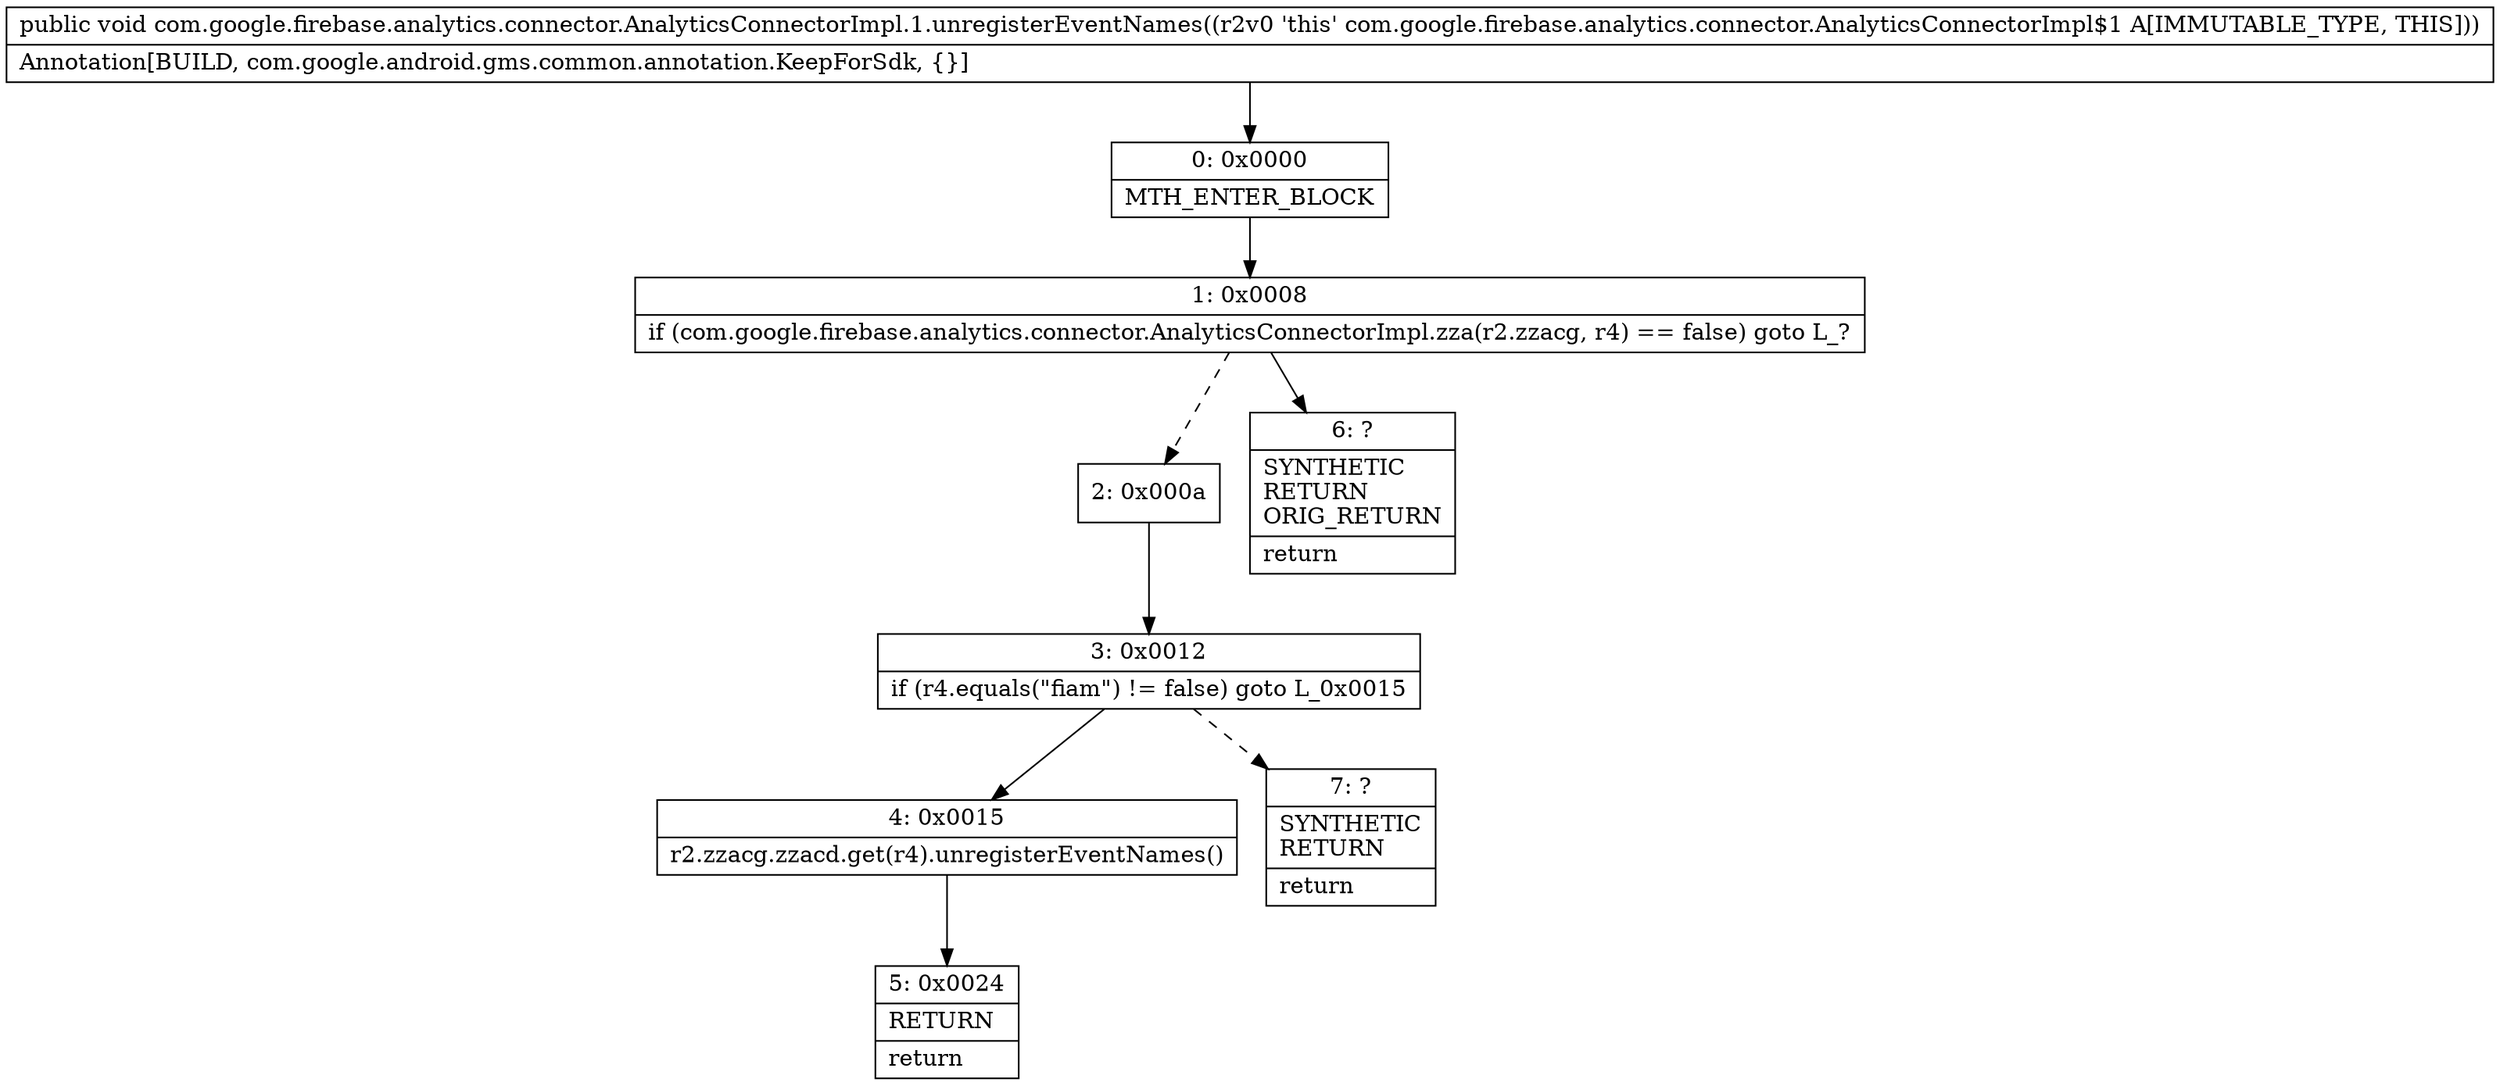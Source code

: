 digraph "CFG forcom.google.firebase.analytics.connector.AnalyticsConnectorImpl.1.unregisterEventNames()V" {
Node_0 [shape=record,label="{0\:\ 0x0000|MTH_ENTER_BLOCK\l}"];
Node_1 [shape=record,label="{1\:\ 0x0008|if (com.google.firebase.analytics.connector.AnalyticsConnectorImpl.zza(r2.zzacg, r4) == false) goto L_?\l}"];
Node_2 [shape=record,label="{2\:\ 0x000a}"];
Node_3 [shape=record,label="{3\:\ 0x0012|if (r4.equals(\"fiam\") != false) goto L_0x0015\l}"];
Node_4 [shape=record,label="{4\:\ 0x0015|r2.zzacg.zzacd.get(r4).unregisterEventNames()\l}"];
Node_5 [shape=record,label="{5\:\ 0x0024|RETURN\l|return\l}"];
Node_6 [shape=record,label="{6\:\ ?|SYNTHETIC\lRETURN\lORIG_RETURN\l|return\l}"];
Node_7 [shape=record,label="{7\:\ ?|SYNTHETIC\lRETURN\l|return\l}"];
MethodNode[shape=record,label="{public void com.google.firebase.analytics.connector.AnalyticsConnectorImpl.1.unregisterEventNames((r2v0 'this' com.google.firebase.analytics.connector.AnalyticsConnectorImpl$1 A[IMMUTABLE_TYPE, THIS]))  | Annotation[BUILD, com.google.android.gms.common.annotation.KeepForSdk, \{\}]\l}"];
MethodNode -> Node_0;
Node_0 -> Node_1;
Node_1 -> Node_2[style=dashed];
Node_1 -> Node_6;
Node_2 -> Node_3;
Node_3 -> Node_4;
Node_3 -> Node_7[style=dashed];
Node_4 -> Node_5;
}

